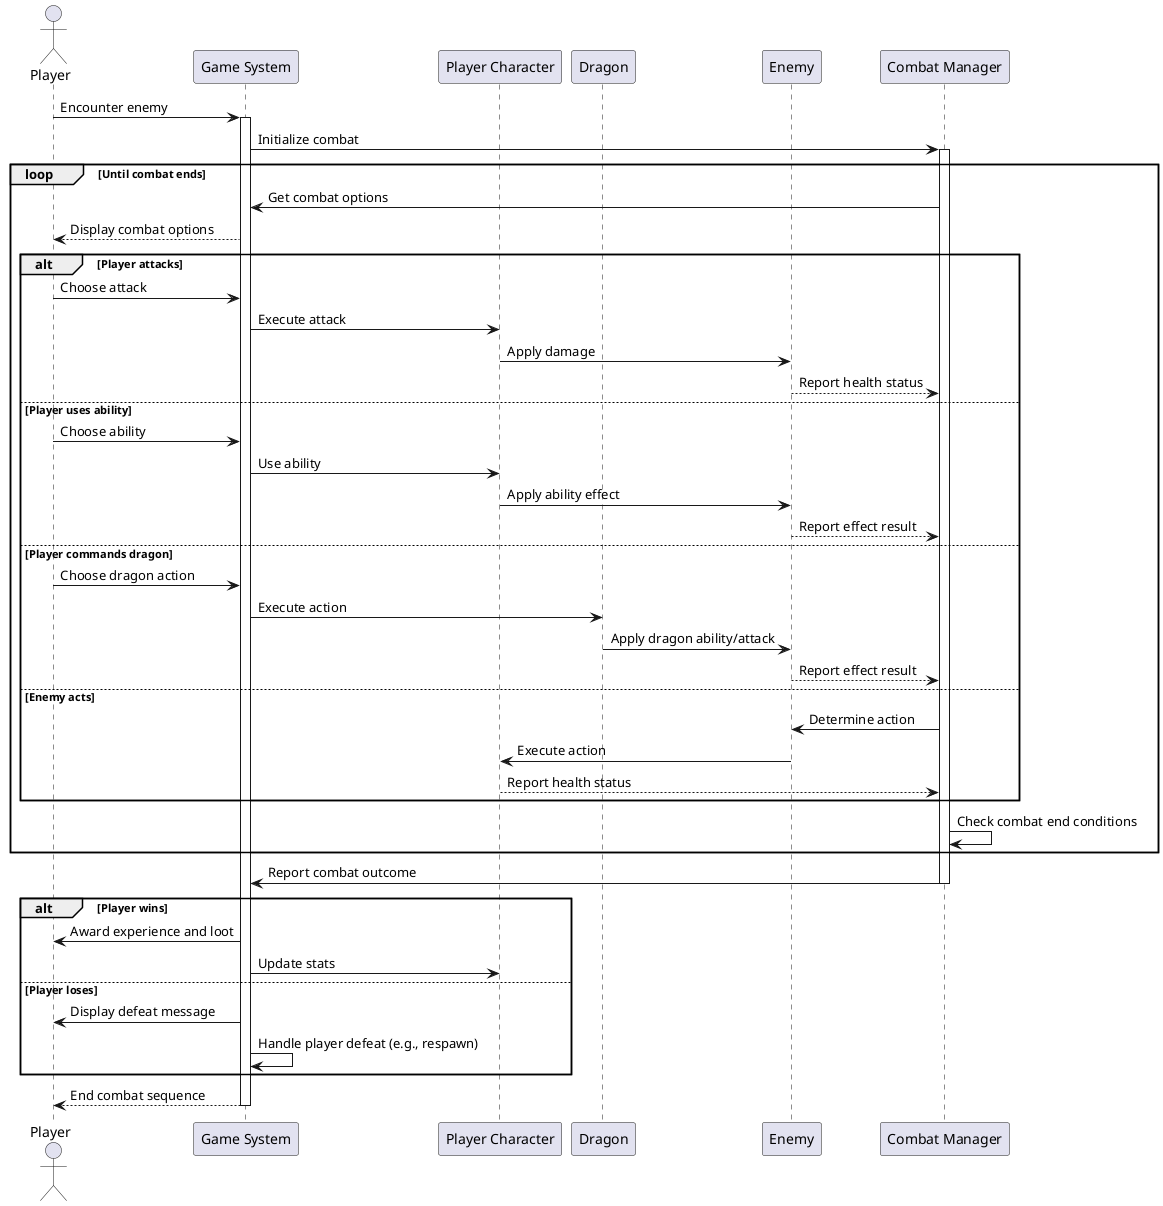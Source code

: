@startuml
actor Player
participant "Game System" as Game
participant "Player Character" as PlayerChar
participant Dragon
participant Enemy
participant "Combat Manager" as CombatMgr

Player -> Game: Encounter enemy
activate Game
Game -> CombatMgr: Initialize combat
activate CombatMgr

loop Until combat ends
    CombatMgr -> Game: Get combat options
    Game --> Player: Display combat options
    
    alt Player attacks
        Player -> Game: Choose attack
        Game -> PlayerChar: Execute attack
        PlayerChar -> Enemy: Apply damage
        Enemy --> CombatMgr: Report health status
    else Player uses ability
        Player -> Game: Choose ability
        Game -> PlayerChar: Use ability
        PlayerChar -> Enemy: Apply ability effect
        Enemy --> CombatMgr: Report effect result
    else Player commands dragon
        Player -> Game: Choose dragon action
        Game -> Dragon: Execute action
        Dragon -> Enemy: Apply dragon ability/attack
        Enemy --> CombatMgr: Report effect result
    else Enemy acts
        CombatMgr -> Enemy: Determine action
        Enemy -> PlayerChar: Execute action
        PlayerChar --> CombatMgr: Report health status
    end
    
    CombatMgr -> CombatMgr: Check combat end conditions
end

CombatMgr -> Game: Report combat outcome
deactivate CombatMgr

alt Player wins
    Game -> Player: Award experience and loot
    Game -> PlayerChar: Update stats
else Player loses
    Game -> Player: Display defeat message
    Game -> Game: Handle player defeat (e.g., respawn)
end

Game --> Player: End combat sequence

deactivate Game
@enduml
